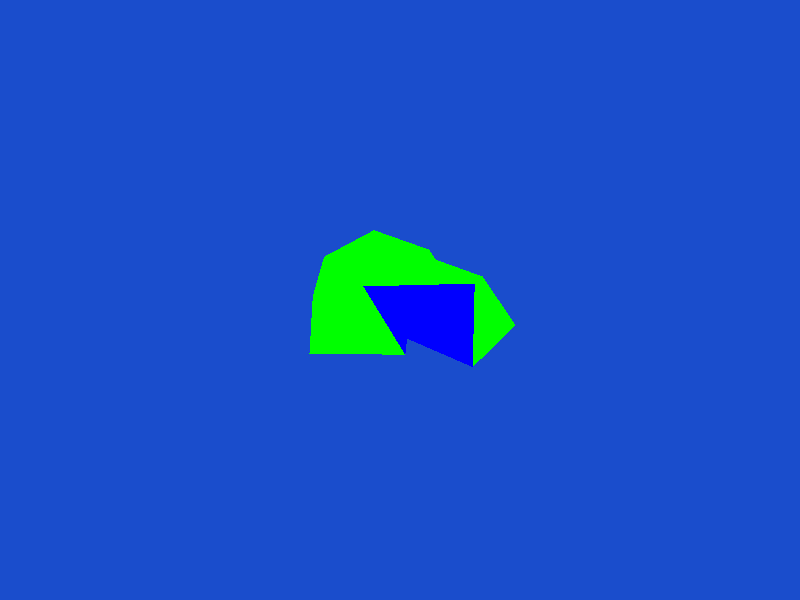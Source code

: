 /*
	Model information
	Number of objects = 36
		x bounds of model = -1.68361 -> 1.68361
		y bounds of model = -0.798128 -> 0.786282
		z bounds of model = -1.16049 -> 1.21806
		Centroid (0,-0.005923,0.028785)
*/

#include "colors.inc"
#include "shapes.inc"

#version 2.0

#declare WireFrameRadius = 0.0244339
#declare LineEndCapShape = sphere {<0,0,0>,0.0244339}

background {
	color rgb <0.1,0.3,0.8>
}

/* Viewing information */
camera {
	location <-8.83022,3.4202,3.21394>
	up <0,1,0>
	right <1,0,0>
	look_at <0,-0.005923,0.028785>
}

/* Lighting info */
light_source {
	<0,-0.005923,3.6254>
	color White
}
light_source {
	<5.05083,2.36477,3.6254>
	color White
}

/* The model geometry follows */

#declare Texture1 = texture {
	pigment {
		color rgb <0,1,0>
	}
	finish {
		ambient 0.2
		diffuse 0.8
		specular 0.6
		roughness 0.01
	}
}

triangle {
	<-0.841807,0.58068,-0.687329>,
	<6.06517e-16,0.786282,-0.188241>,
	<3.08998e-17,-0.49943,-0.209069>
	texture {Texture1}
}
triangle {
	<-0.841807,0.58068,-0.687329>,
	<3.08998e-17,-0.49943,-0.209069>,
	<-0.841807,-0.300298,-1.16049>
	texture {Texture1}
}
triangle {
	<-0.841807,0.58068,-0.687329>,
	<-0.841807,-0.300298,-1.16049>,
	<-1.68361,-0.49943,-0.209069>
	texture {Texture1}
}
triangle {
	<-0.841807,0.58068,-0.687329>,
	<-1.68361,-0.49943,-0.209069>,
	<-1.68361,0.786282,-0.188241>
	texture {Texture1}
}
triangle {
	<-0.841807,0.58068,-0.687329>,
	<-1.68361,0.786282,-0.188241>,
	<-0.841807,0.58715,0.763176>
	texture {Texture1}
}
triangle {
	<-0.841807,0.58068,-0.687329>,
	<-0.841807,0.58715,0.763176>,
	<6.06517e-16,0.786282,-0.188241>
	texture {Texture1}
}
triangle {
	<6.76159e-16,0.198655,1.13792>,
	<6.06517e-16,0.786282,-0.188241>,
	<-0.841807,0.58715,0.763176>
	texture {Texture1}
}
triangle {
	<6.76159e-16,0.198655,1.13792>,
	<-0.841807,0.58715,0.763176>,
	<-0.841807,-0.598996,0.266644>
	texture {Texture1}
}
triangle {
	<6.76159e-16,0.198655,1.13792>,
	<-0.841807,-0.598996,0.266644>,
	<3.08713e-16,-0.798128,1.21806>
	texture {Texture1}
}
triangle {
	<6.76159e-16,0.198655,1.13792>,
	<3.08713e-16,-0.798128,1.21806>,
	<0.841807,-0.598996,0.266644>
	texture {Texture1}
}
triangle {
	<6.76159e-16,0.198655,1.13792>,
	<0.841807,-0.598996,0.266644>,
	<0.841807,0.58715,0.763176>
	texture {Texture1}
}
triangle {
	<6.76159e-16,0.198655,1.13792>,
	<0.841807,0.58715,0.763176>,
	<6.06517e-16,0.786282,-0.188241>
	texture {Texture1}
}
triangle {
	<0.841807,0.58068,-0.687329>,
	<6.06517e-16,0.786282,-0.188241>,
	<0.841807,0.58715,0.763176>
	texture {Texture1}
}
triangle {
	<0.841807,0.58068,-0.687329>,
	<0.841807,0.58715,0.763176>,
	<1.68361,0.786282,-0.188241>
	texture {Texture1}
}
triangle {
	<0.841807,0.58068,-0.687329>,
	<1.68361,0.786282,-0.188241>,
	<1.68361,-0.49943,-0.209069>
	texture {Texture1}
}
triangle {
	<0.841807,0.58068,-0.687329>,
	<1.68361,-0.49943,-0.209069>,
	<0.841807,-0.300298,-1.16049>
	texture {Texture1}
}
triangle {
	<0.841807,0.58068,-0.687329>,
	<0.841807,-0.300298,-1.16049>,
	<3.08998e-17,-0.49943,-0.209069>
	texture {Texture1}
}
triangle {
	<0.841807,0.58068,-0.687329>,
	<3.08998e-17,-0.49943,-0.209069>,
	<6.06517e-16,0.786282,-0.188241>
	texture {Texture1}
}

#declare Texture2 = texture {
	pigment {
		color rgb <0,0,1>
	}
	finish {
		ambient 0.2
		diffuse 0.8
		specular 0.6
		roughness 0.01
	}
}

triangle {
	<-0.841807,-0.293827,0.290019>,
	<3.08998e-17,-0.49943,-0.209069>,
	<6.06517e-16,0.786282,-0.188241>
	texture {Texture2}
}
triangle {
	<-0.841807,-0.293827,0.290019>,
	<-0.841807,-0.300298,-1.16049>,
	<3.08998e-17,-0.49943,-0.209069>
	texture {Texture2}
}
triangle {
	<-0.841807,-0.293827,0.290019>,
	<-1.68361,-0.49943,-0.209069>,
	<-0.841807,-0.300298,-1.16049>
	texture {Texture2}
}
triangle {
	<-0.841807,-0.293827,0.290019>,
	<-1.68361,0.786282,-0.188241>,
	<-1.68361,-0.49943,-0.209069>
	texture {Texture2}
}
triangle {
	<-0.841807,-0.293827,0.290019>,
	<-0.841807,0.58715,0.763176>,
	<-1.68361,0.786282,-0.188241>
	texture {Texture2}
}
triangle {
	<-0.841807,-0.293827,0.290019>,
	<6.06517e-16,0.786282,-0.188241>,
	<-0.841807,0.58715,0.763176>
	texture {Texture2}
}
triangle {
	<2.14559e-16,-0.210501,-0.108099>,
	<-0.841807,0.58715,0.763176>,
	<6.06517e-16,0.786282,-0.188241>
	texture {Texture2}
}
triangle {
	<2.14559e-16,-0.210501,-0.108099>,
	<-0.841807,-0.598996,0.266644>,
	<-0.841807,0.58715,0.763176>
	texture {Texture2}
}
triangle {
	<2.14559e-16,-0.210501,-0.108099>,
	<3.08713e-16,-0.798128,1.21806>,
	<-0.841807,-0.598996,0.266644>
	texture {Texture2}
}
triangle {
	<2.14559e-16,-0.210501,-0.108099>,
	<0.841807,-0.598996,0.266644>,
	<3.08713e-16,-0.798128,1.21806>
	texture {Texture2}
}
triangle {
	<2.14559e-16,-0.210501,-0.108099>,
	<0.841807,0.58715,0.763176>,
	<0.841807,-0.598996,0.266644>
	texture {Texture2}
}
triangle {
	<2.14559e-16,-0.210501,-0.108099>,
	<6.06517e-16,0.786282,-0.188241>,
	<0.841807,0.58715,0.763176>
	texture {Texture2}
}
triangle {
	<0.841807,-0.293827,0.290019>,
	<0.841807,0.58715,0.763176>,
	<6.06517e-16,0.786282,-0.188241>
	texture {Texture2}
}
triangle {
	<0.841807,-0.293827,0.290019>,
	<1.68361,0.786282,-0.188241>,
	<0.841807,0.58715,0.763176>
	texture {Texture2}
}
triangle {
	<0.841807,-0.293827,0.290019>,
	<1.68361,-0.49943,-0.209069>,
	<1.68361,0.786282,-0.188241>
	texture {Texture2}
}
triangle {
	<0.841807,-0.293827,0.290019>,
	<0.841807,-0.300298,-1.16049>,
	<1.68361,-0.49943,-0.209069>
	texture {Texture2}
}
triangle {
	<0.841807,-0.293827,0.290019>,
	<3.08998e-17,-0.49943,-0.209069>,
	<0.841807,-0.300298,-1.16049>
	texture {Texture2}
}
triangle {
	<0.841807,-0.293827,0.290019>,
	<6.06517e-16,0.786282,-0.188241>,
	<3.08998e-17,-0.49943,-0.209069>
	texture {Texture2}
}
